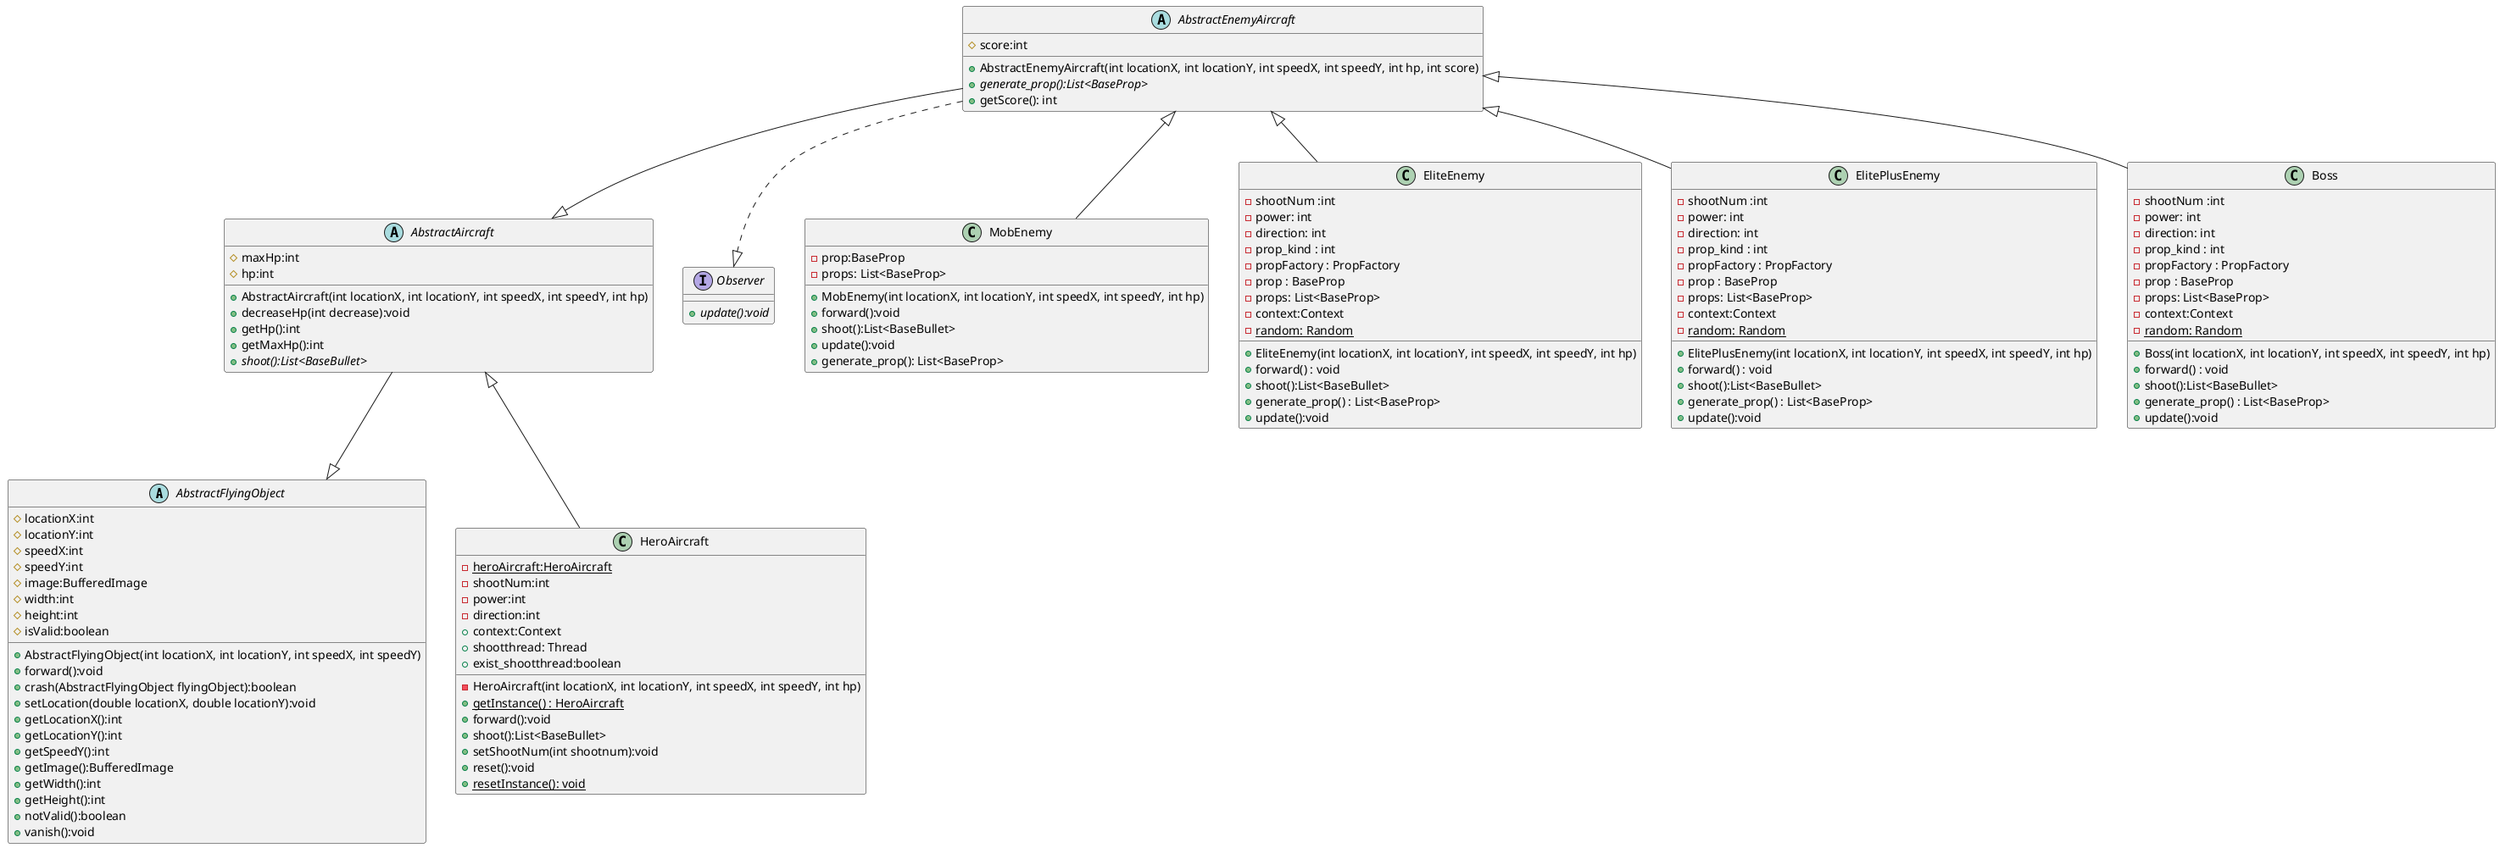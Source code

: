 @startuml
'https://plantuml.com/class-diagram

abstract class AbstractFlyingObject
{
    # locationX:int
    # locationY:int
    # speedX:int
    # speedY:int
    # image:BufferedImage
    # width:int
    # height:int
    # isValid:boolean

    + AbstractFlyingObject(int locationX, int locationY, int speedX, int speedY)
    + forward():void
    + crash(AbstractFlyingObject flyingObject):boolean
    + setLocation(double locationX, double locationY):void
    + getLocationX():int
    + getLocationY():int
    + getSpeedY():int
    + getImage():BufferedImage
    + getWidth():int
    + getHeight():int
    + notValid():boolean
    + vanish():void
}
abstract class AbstractAircraft
{
	# maxHp:int
    # hp:int
    + AbstractAircraft(int locationX, int locationY, int speedX, int speedY, int hp)
    + decreaseHp(int decrease):void
    + getHp():int
    + getMaxHp():int
    + {abstract} shoot():List<BaseBullet>
 }

AbstractAircraft --|> AbstractFlyingObject

interface Observer{
    + {abstract} update():void
}

abstract class AbstractEnemyAircraft
{
    # score:int 
    + AbstractEnemyAircraft(int locationX, int locationY, int speedX, int speedY, int hp, int score)
    +{abstract} generate_prop():List<BaseProp>
    +getScore(): int 
 }

AbstractEnemyAircraft --|> AbstractAircraft
AbstractEnemyAircraft ..|> Observer

class HeroAircraft {
    -{static} heroAircraft:HeroAircraft
    - shootNum:int
    - power:int
    - direction:int
    + context:Context
    + shootthread: Thread
    + exist_shootthread:boolean

    - HeroAircraft(int locationX, int locationY, int speedX, int speedY, int hp)
    + {static} getInstance() : HeroAircraft
    + forward():void
    + shoot():List<BaseBullet>
    + setShootNum(int shootnum):void
    + reset():void
    +{static} resetInstance(): void
}

AbstractAircraft <|-- HeroAircraft






class MobEnemy {
    - prop:BaseProp
    - props: List<BaseProp>
    + MobEnemy(int locationX, int locationY, int speedX, int speedY, int hp)
    + forward():void
    + shoot():List<BaseBullet>
    + update():void
    +generate_prop(): List<BaseProp> 
}
AbstractEnemyAircraft <|-- MobEnemy

class EliteEnemy{
    - shootNum :int
    - power: int 
    - direction: int
    - prop_kind : int
    - propFactory : PropFactory
    - prop : BaseProp
    - props: List<BaseProp> 
    - context:Context
    - {static} random: Random 
    + EliteEnemy(int locationX, int locationY, int speedX, int speedY, int hp)
    + forward() : void
    + shoot():List<BaseBullet>
    + generate_prop() : List<BaseProp> 
    + update():void

}
AbstractEnemyAircraft <|--EliteEnemy


class ElitePlusEnemy{
    - shootNum :int
    - power: int 
    - direction: int
    - prop_kind : int
    - propFactory : PropFactory
    - prop : BaseProp
    - props: List<BaseProp> 
    - context:Context
    - {static} random: Random 
    + ElitePlusEnemy(int locationX, int locationY, int speedX, int speedY, int hp)
    + forward() : void
    + shoot():List<BaseBullet>
    + generate_prop() : List<BaseProp> 
    + update():void

}
AbstractEnemyAircraft <|--ElitePlusEnemy

class Boss{
    - shootNum :int
    - power: int 
    - direction: int
    - prop_kind : int
    - propFactory : PropFactory
    - prop : BaseProp
    - props: List<BaseProp> 
    - context:Context
    - {static} random: Random 
    + Boss(int locationX, int locationY, int speedX, int speedY, int hp)
    + forward() : void
    + shoot():List<BaseBullet>
    + generate_prop() : List<BaseProp> 
    + update():void

}
AbstractEnemyAircraft <|--Boss
@enduml